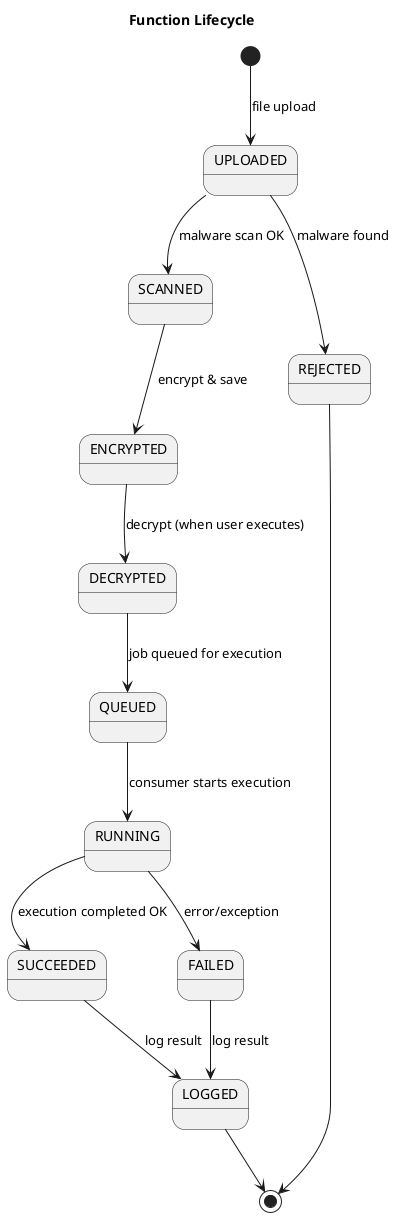 @startuml
title Function Lifecycle

[*] --> UPLOADED : file upload
UPLOADED --> SCANNED : malware scan OK
UPLOADED --> REJECTED : malware found

SCANNED --> ENCRYPTED : encrypt & save

ENCRYPTED --> DECRYPTED : decrypt (when user executes)
DECRYPTED --> QUEUED : job queued for execution

QUEUED --> RUNNING : consumer starts execution
RUNNING --> SUCCEEDED : execution completed OK
RUNNING --> FAILED : error/exception

SUCCEEDED --> LOGGED : log result
FAILED --> LOGGED : log result

REJECTED --> [*]
LOGGED --> [*]

@enduml
